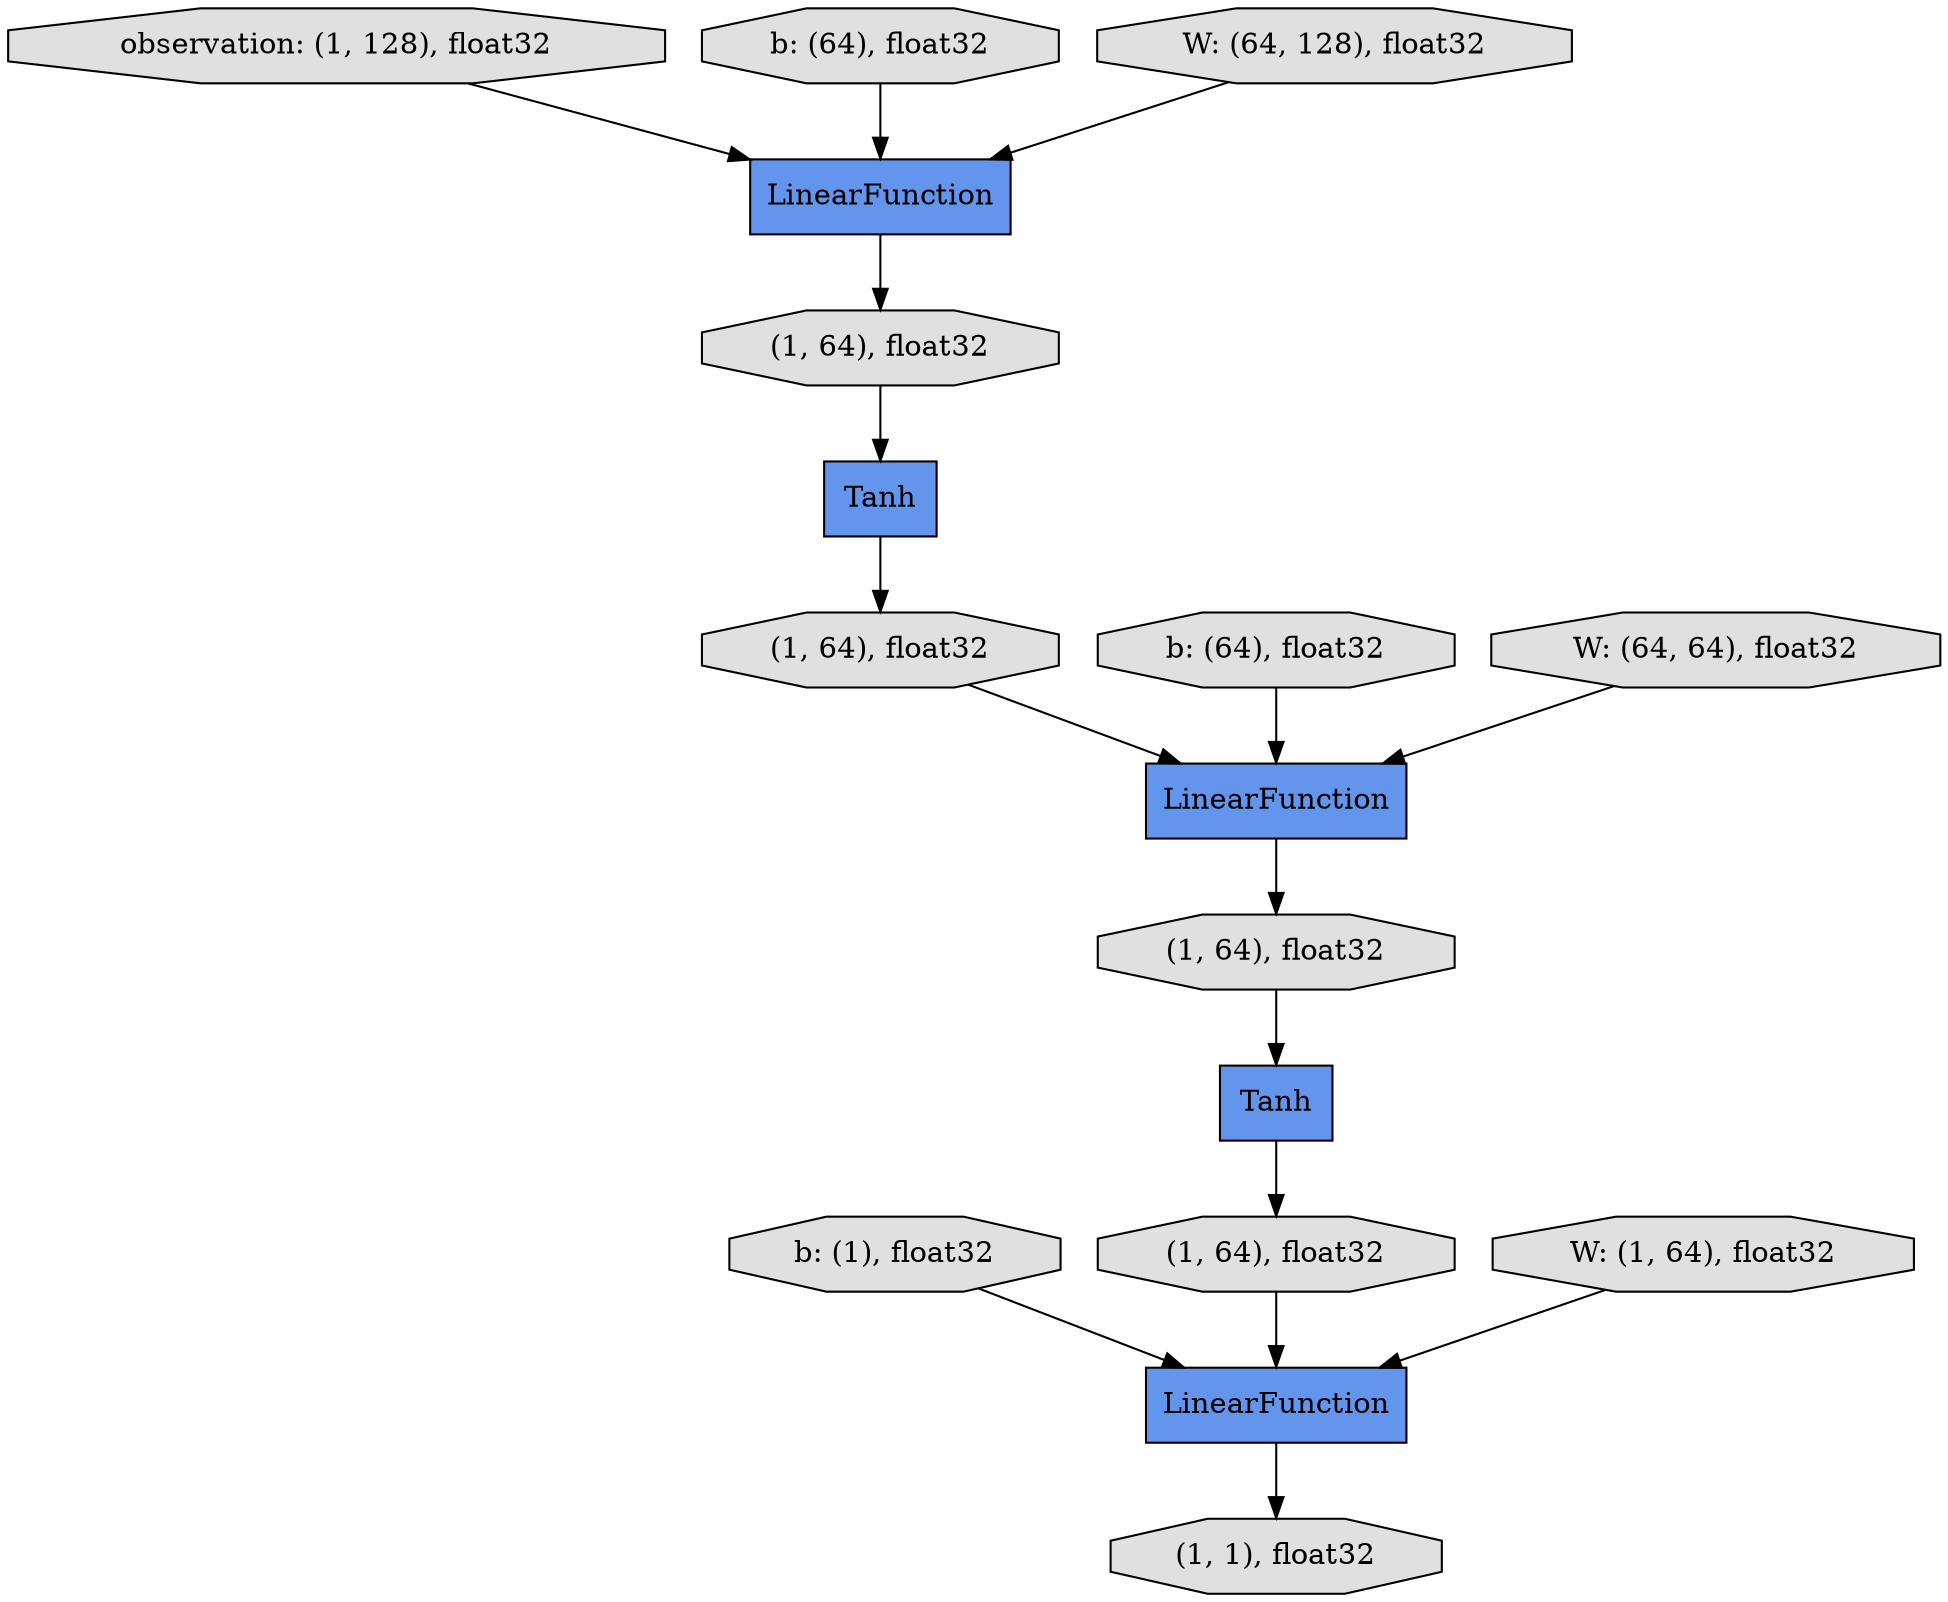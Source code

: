 digraph graphname{rankdir=TB;140638804891184 [fillcolor="#E0E0E0",shape="octagon",style="filled",label="b: (1), float32"];140638804935736 [fillcolor="#E0E0E0",shape="octagon",style="filled",label="(1, 64), float32"];140638804893256 [fillcolor="#E0E0E0",shape="octagon",style="filled",label="observation: (1, 128), float32"];140638804936296 [fillcolor="#6495ED",shape="record",style="filled",label="LinearFunction"];140638804935288 [fillcolor="#E0E0E0",shape="octagon",style="filled",label="(1, 64), float32"];140638804890792 [fillcolor="#E0E0E0",shape="octagon",style="filled",label="W: (1, 64), float32"];140638804935344 [fillcolor="#E0E0E0",shape="octagon",style="filled",label="(1, 1), float32"];140638804936352 [fillcolor="#E0E0E0",shape="octagon",style="filled",label="(1, 64), float32"];140638804935400 [fillcolor="#E0E0E0",shape="octagon",style="filled",label="(1, 64), float32"];140638804890344 [fillcolor="#E0E0E0",shape="octagon",style="filled",label="b: (64), float32"];140638986444584 [fillcolor="#E0E0E0",shape="octagon",style="filled",label="b: (64), float32"];140638804936576 [fillcolor="#6495ED",shape="record",style="filled",label="Tanh"];140638804935008 [fillcolor="#6495ED",shape="record",style="filled",label="LinearFunction"];140638804889952 [fillcolor="#E0E0E0",shape="octagon",style="filled",label="W: (64, 64), float32"];140638804936072 [fillcolor="#6495ED",shape="record",style="filled",label="Tanh"];140638986444192 [fillcolor="#E0E0E0",shape="octagon",style="filled",label="W: (64, 128), float32"];140638986356160 [fillcolor="#6495ED",shape="record",style="filled",label="LinearFunction"];140638804893256 -> 140638804936296;140638804936072 -> 140638804935288;140638986356160 -> 140638804935344;140638804935736 -> 140638804935008;140638804889952 -> 140638804935008;140638804936296 -> 140638804936352;140638804935400 -> 140638804936072;140638804935008 -> 140638804935400;140638804936352 -> 140638804936576;140638804936576 -> 140638804935736;140638986444584 -> 140638804936296;140638804891184 -> 140638986356160;140638804935288 -> 140638986356160;140638986444192 -> 140638804936296;140638804890792 -> 140638986356160;140638804890344 -> 140638804935008;}